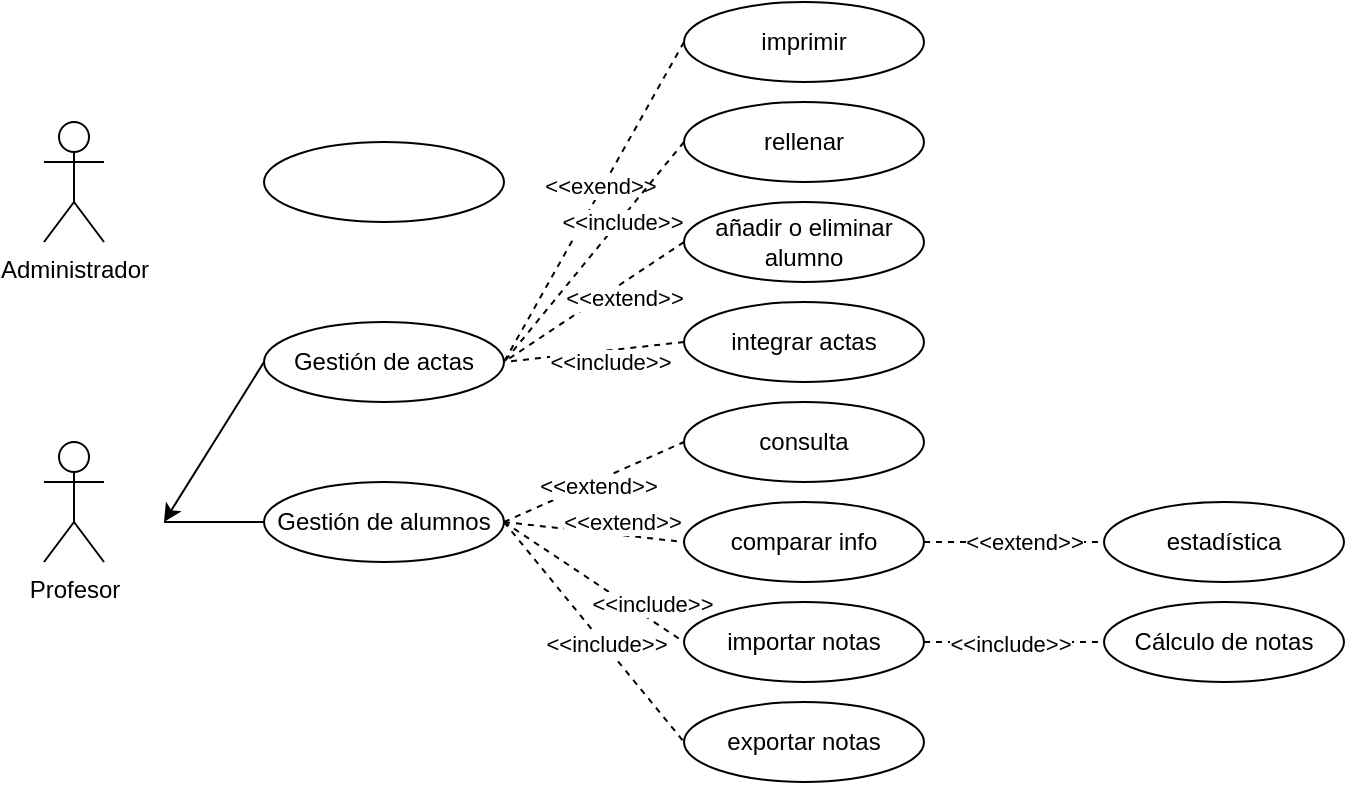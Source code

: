 <mxfile version="22.0.2" type="device">
  <diagram name="Página-1" id="MlmKgRO_-R-VkBH1S4yn">
    <mxGraphModel dx="954" dy="664" grid="1" gridSize="10" guides="1" tooltips="1" connect="1" arrows="1" fold="1" page="1" pageScale="1" pageWidth="827" pageHeight="1169" math="0" shadow="0">
      <root>
        <mxCell id="0" />
        <mxCell id="1" parent="0" />
        <mxCell id="_IBRtPHpo_Xyx2tnpsNW-2" value="Profesor" style="shape=umlActor;verticalLabelPosition=bottom;verticalAlign=top;html=1;outlineConnect=0;" parent="1" vertex="1">
          <mxGeometry x="110" y="220" width="30" height="60" as="geometry" />
        </mxCell>
        <mxCell id="_IBRtPHpo_Xyx2tnpsNW-7" style="rounded=0;orthogonalLoop=1;jettySize=auto;html=1;exitX=0;exitY=0.5;exitDx=0;exitDy=0;endArrow=classic;endFill=1;" parent="1" source="_IBRtPHpo_Xyx2tnpsNW-4" edge="1">
          <mxGeometry relative="1" as="geometry">
            <mxPoint x="170" y="260" as="targetPoint" />
          </mxGeometry>
        </mxCell>
        <mxCell id="_IBRtPHpo_Xyx2tnpsNW-4" value="Gestión de actas" style="ellipse;whiteSpace=wrap;html=1;" parent="1" vertex="1">
          <mxGeometry x="220" y="160" width="120" height="40" as="geometry" />
        </mxCell>
        <mxCell id="_IBRtPHpo_Xyx2tnpsNW-8" style="edgeStyle=none;shape=connector;rounded=0;orthogonalLoop=1;jettySize=auto;html=1;exitX=0;exitY=0.5;exitDx=0;exitDy=0;labelBackgroundColor=default;strokeColor=default;align=center;verticalAlign=middle;fontFamily=Helvetica;fontSize=11;fontColor=default;endArrow=none;endFill=0;" parent="1" source="_IBRtPHpo_Xyx2tnpsNW-5" edge="1">
          <mxGeometry relative="1" as="geometry">
            <mxPoint x="170" y="260" as="targetPoint" />
          </mxGeometry>
        </mxCell>
        <mxCell id="_IBRtPHpo_Xyx2tnpsNW-27" style="edgeStyle=none;shape=connector;rounded=0;orthogonalLoop=1;jettySize=auto;html=1;exitX=1;exitY=0.5;exitDx=0;exitDy=0;entryX=0;entryY=0.5;entryDx=0;entryDy=0;dashed=1;labelBackgroundColor=default;strokeColor=default;align=center;verticalAlign=middle;fontFamily=Helvetica;fontSize=11;fontColor=default;endArrow=none;endFill=0;" parent="1" source="_IBRtPHpo_Xyx2tnpsNW-5" target="_IBRtPHpo_Xyx2tnpsNW-23" edge="1">
          <mxGeometry relative="1" as="geometry" />
        </mxCell>
        <mxCell id="_IBRtPHpo_Xyx2tnpsNW-31" value="&amp;lt;&amp;lt;extend&amp;gt;&amp;gt;" style="edgeLabel;html=1;align=center;verticalAlign=middle;resizable=0;points=[];fontSize=11;fontFamily=Helvetica;fontColor=default;" parent="_IBRtPHpo_Xyx2tnpsNW-27" vertex="1" connectable="0">
          <mxGeometry x="0.029" y="-2" relative="1" as="geometry">
            <mxPoint as="offset" />
          </mxGeometry>
        </mxCell>
        <mxCell id="_IBRtPHpo_Xyx2tnpsNW-28" style="edgeStyle=none;shape=connector;rounded=0;orthogonalLoop=1;jettySize=auto;html=1;exitX=1;exitY=0.5;exitDx=0;exitDy=0;entryX=0;entryY=0.5;entryDx=0;entryDy=0;dashed=1;labelBackgroundColor=default;strokeColor=default;align=center;verticalAlign=middle;fontFamily=Helvetica;fontSize=11;fontColor=default;endArrow=none;endFill=0;" parent="1" source="_IBRtPHpo_Xyx2tnpsNW-5" target="_IBRtPHpo_Xyx2tnpsNW-24" edge="1">
          <mxGeometry relative="1" as="geometry" />
        </mxCell>
        <mxCell id="_IBRtPHpo_Xyx2tnpsNW-32" value="&amp;lt;&amp;lt;extend&amp;gt;&amp;gt;" style="edgeLabel;html=1;align=center;verticalAlign=middle;resizable=0;points=[];fontSize=11;fontFamily=Helvetica;fontColor=default;" parent="_IBRtPHpo_Xyx2tnpsNW-28" vertex="1" connectable="0">
          <mxGeometry x="-0.083" y="-2" relative="1" as="geometry">
            <mxPoint x="18" y="-7" as="offset" />
          </mxGeometry>
        </mxCell>
        <mxCell id="_IBRtPHpo_Xyx2tnpsNW-29" style="edgeStyle=none;shape=connector;rounded=0;orthogonalLoop=1;jettySize=auto;html=1;exitX=1;exitY=0.5;exitDx=0;exitDy=0;entryX=0;entryY=0.5;entryDx=0;entryDy=0;dashed=1;labelBackgroundColor=default;strokeColor=default;align=center;verticalAlign=middle;fontFamily=Helvetica;fontSize=11;fontColor=default;endArrow=none;endFill=0;" parent="1" source="_IBRtPHpo_Xyx2tnpsNW-5" target="_IBRtPHpo_Xyx2tnpsNW-25" edge="1">
          <mxGeometry relative="1" as="geometry" />
        </mxCell>
        <mxCell id="_IBRtPHpo_Xyx2tnpsNW-33" value="&amp;lt;&amp;lt;include&amp;gt;&amp;gt;" style="edgeLabel;html=1;align=center;verticalAlign=middle;resizable=0;points=[];fontSize=11;fontFamily=Helvetica;fontColor=default;" parent="_IBRtPHpo_Xyx2tnpsNW-29" vertex="1" connectable="0">
          <mxGeometry x="-0.067" y="4" relative="1" as="geometry">
            <mxPoint x="30" y="16" as="offset" />
          </mxGeometry>
        </mxCell>
        <mxCell id="_IBRtPHpo_Xyx2tnpsNW-30" style="edgeStyle=none;shape=connector;rounded=0;orthogonalLoop=1;jettySize=auto;html=1;exitX=1;exitY=0.5;exitDx=0;exitDy=0;entryX=0;entryY=0.5;entryDx=0;entryDy=0;dashed=1;labelBackgroundColor=default;strokeColor=default;align=center;verticalAlign=middle;fontFamily=Helvetica;fontSize=11;fontColor=default;endArrow=none;endFill=0;" parent="1" source="_IBRtPHpo_Xyx2tnpsNW-5" target="_IBRtPHpo_Xyx2tnpsNW-26" edge="1">
          <mxGeometry relative="1" as="geometry" />
        </mxCell>
        <mxCell id="_IBRtPHpo_Xyx2tnpsNW-34" value="&amp;lt;&amp;lt;include&amp;gt;&amp;gt;" style="edgeLabel;html=1;align=center;verticalAlign=middle;resizable=0;points=[];fontSize=11;fontFamily=Helvetica;fontColor=default;" parent="_IBRtPHpo_Xyx2tnpsNW-30" vertex="1" connectable="0">
          <mxGeometry x="0.119" y="1" relative="1" as="geometry">
            <mxPoint as="offset" />
          </mxGeometry>
        </mxCell>
        <mxCell id="_IBRtPHpo_Xyx2tnpsNW-5" value="Gestión de alumnos" style="ellipse;whiteSpace=wrap;html=1;" parent="1" vertex="1">
          <mxGeometry x="220" y="240" width="120" height="40" as="geometry" />
        </mxCell>
        <mxCell id="_IBRtPHpo_Xyx2tnpsNW-6" value="Cálculo de notas" style="ellipse;whiteSpace=wrap;html=1;" parent="1" vertex="1">
          <mxGeometry x="640" y="300" width="120" height="40" as="geometry" />
        </mxCell>
        <mxCell id="_IBRtPHpo_Xyx2tnpsNW-15" style="edgeStyle=none;shape=connector;rounded=0;orthogonalLoop=1;jettySize=auto;html=1;exitX=0;exitY=0.5;exitDx=0;exitDy=0;entryX=1;entryY=0.5;entryDx=0;entryDy=0;labelBackgroundColor=default;strokeColor=default;align=center;verticalAlign=middle;fontFamily=Helvetica;fontSize=11;fontColor=default;endArrow=none;endFill=0;dashed=1;" parent="1" source="_IBRtPHpo_Xyx2tnpsNW-11" target="_IBRtPHpo_Xyx2tnpsNW-4" edge="1">
          <mxGeometry relative="1" as="geometry" />
        </mxCell>
        <mxCell id="_IBRtPHpo_Xyx2tnpsNW-19" value="&amp;lt;&amp;lt;exend&amp;gt;&amp;gt;" style="edgeLabel;html=1;align=center;verticalAlign=middle;resizable=0;points=[];fontSize=11;fontFamily=Helvetica;fontColor=default;" parent="_IBRtPHpo_Xyx2tnpsNW-15" vertex="1" connectable="0">
          <mxGeometry x="-0.092" y="-2" relative="1" as="geometry">
            <mxPoint as="offset" />
          </mxGeometry>
        </mxCell>
        <mxCell id="_IBRtPHpo_Xyx2tnpsNW-11" value="imprimir" style="ellipse;whiteSpace=wrap;html=1;" parent="1" vertex="1">
          <mxGeometry x="430" width="120" height="40" as="geometry" />
        </mxCell>
        <mxCell id="_IBRtPHpo_Xyx2tnpsNW-16" style="edgeStyle=none;shape=connector;rounded=0;orthogonalLoop=1;jettySize=auto;html=1;exitX=0;exitY=0.5;exitDx=0;exitDy=0;entryX=1;entryY=0.5;entryDx=0;entryDy=0;dashed=1;labelBackgroundColor=default;strokeColor=default;align=center;verticalAlign=middle;fontFamily=Helvetica;fontSize=11;fontColor=default;endArrow=none;endFill=0;" parent="1" source="_IBRtPHpo_Xyx2tnpsNW-12" target="_IBRtPHpo_Xyx2tnpsNW-4" edge="1">
          <mxGeometry relative="1" as="geometry" />
        </mxCell>
        <mxCell id="_IBRtPHpo_Xyx2tnpsNW-20" value="&amp;lt;&amp;lt;include&amp;gt;&amp;gt;" style="edgeLabel;html=1;align=center;verticalAlign=middle;resizable=0;points=[];fontSize=11;fontFamily=Helvetica;fontColor=default;" parent="_IBRtPHpo_Xyx2tnpsNW-16" vertex="1" connectable="0">
          <mxGeometry x="0.187" y="-2" relative="1" as="geometry">
            <mxPoint x="24" y="-24" as="offset" />
          </mxGeometry>
        </mxCell>
        <mxCell id="_IBRtPHpo_Xyx2tnpsNW-12" value="rellenar" style="ellipse;whiteSpace=wrap;html=1;" parent="1" vertex="1">
          <mxGeometry x="430" y="50" width="120" height="40" as="geometry" />
        </mxCell>
        <mxCell id="_IBRtPHpo_Xyx2tnpsNW-17" style="edgeStyle=none;shape=connector;rounded=0;orthogonalLoop=1;jettySize=auto;html=1;exitX=0;exitY=0.5;exitDx=0;exitDy=0;entryX=1;entryY=0.5;entryDx=0;entryDy=0;dashed=1;labelBackgroundColor=default;strokeColor=default;align=center;verticalAlign=middle;fontFamily=Helvetica;fontSize=11;fontColor=default;endArrow=none;endFill=0;" parent="1" source="_IBRtPHpo_Xyx2tnpsNW-13" target="_IBRtPHpo_Xyx2tnpsNW-4" edge="1">
          <mxGeometry relative="1" as="geometry" />
        </mxCell>
        <mxCell id="_IBRtPHpo_Xyx2tnpsNW-21" value="&amp;lt;&amp;lt;extend&amp;gt;&amp;gt;" style="edgeLabel;html=1;align=center;verticalAlign=middle;resizable=0;points=[];fontSize=11;fontFamily=Helvetica;fontColor=default;" parent="_IBRtPHpo_Xyx2tnpsNW-17" vertex="1" connectable="0">
          <mxGeometry x="-0.089" relative="1" as="geometry">
            <mxPoint x="11" as="offset" />
          </mxGeometry>
        </mxCell>
        <mxCell id="_IBRtPHpo_Xyx2tnpsNW-13" value="añadir o eliminar alumno" style="ellipse;whiteSpace=wrap;html=1;" parent="1" vertex="1">
          <mxGeometry x="430" y="100" width="120" height="40" as="geometry" />
        </mxCell>
        <mxCell id="_IBRtPHpo_Xyx2tnpsNW-18" style="edgeStyle=none;shape=connector;rounded=0;orthogonalLoop=1;jettySize=auto;html=1;exitX=0;exitY=0.5;exitDx=0;exitDy=0;entryX=1;entryY=0.5;entryDx=0;entryDy=0;dashed=1;labelBackgroundColor=default;strokeColor=default;align=center;verticalAlign=middle;fontFamily=Helvetica;fontSize=11;fontColor=default;endArrow=none;endFill=0;" parent="1" source="_IBRtPHpo_Xyx2tnpsNW-14" target="_IBRtPHpo_Xyx2tnpsNW-4" edge="1">
          <mxGeometry relative="1" as="geometry" />
        </mxCell>
        <mxCell id="_IBRtPHpo_Xyx2tnpsNW-22" value="&amp;lt;&amp;lt;include&amp;gt;&amp;gt;" style="edgeLabel;html=1;align=center;verticalAlign=middle;resizable=0;points=[];fontSize=11;fontFamily=Helvetica;fontColor=default;" parent="_IBRtPHpo_Xyx2tnpsNW-18" vertex="1" connectable="0">
          <mxGeometry x="0.02" y="3" relative="1" as="geometry">
            <mxPoint x="8" y="2" as="offset" />
          </mxGeometry>
        </mxCell>
        <mxCell id="_IBRtPHpo_Xyx2tnpsNW-14" value="integrar actas" style="ellipse;whiteSpace=wrap;html=1;" parent="1" vertex="1">
          <mxGeometry x="430" y="150" width="120" height="40" as="geometry" />
        </mxCell>
        <mxCell id="_IBRtPHpo_Xyx2tnpsNW-23" value="consulta" style="ellipse;whiteSpace=wrap;html=1;" parent="1" vertex="1">
          <mxGeometry x="430" y="200" width="120" height="40" as="geometry" />
        </mxCell>
        <mxCell id="_IBRtPHpo_Xyx2tnpsNW-36" style="edgeStyle=none;shape=connector;rounded=0;orthogonalLoop=1;jettySize=auto;html=1;exitX=1;exitY=0.5;exitDx=0;exitDy=0;entryX=0;entryY=0.5;entryDx=0;entryDy=0;dashed=1;labelBackgroundColor=default;strokeColor=default;align=center;verticalAlign=middle;fontFamily=Helvetica;fontSize=11;fontColor=default;endArrow=none;endFill=0;" parent="1" source="_IBRtPHpo_Xyx2tnpsNW-24" target="_IBRtPHpo_Xyx2tnpsNW-35" edge="1">
          <mxGeometry relative="1" as="geometry" />
        </mxCell>
        <mxCell id="_IBRtPHpo_Xyx2tnpsNW-37" value="&amp;lt;&amp;lt;extend&amp;gt;&amp;gt;" style="edgeLabel;html=1;align=center;verticalAlign=middle;resizable=0;points=[];fontSize=11;fontFamily=Helvetica;fontColor=default;" parent="_IBRtPHpo_Xyx2tnpsNW-36" vertex="1" connectable="0">
          <mxGeometry x="-0.356" y="-2" relative="1" as="geometry">
            <mxPoint x="21" y="-2" as="offset" />
          </mxGeometry>
        </mxCell>
        <mxCell id="_IBRtPHpo_Xyx2tnpsNW-24" value="comparar info" style="ellipse;whiteSpace=wrap;html=1;" parent="1" vertex="1">
          <mxGeometry x="430" y="250" width="120" height="40" as="geometry" />
        </mxCell>
        <mxCell id="HFJx1jJKFT58m3Q4K77X-1" style="rounded=0;orthogonalLoop=1;jettySize=auto;html=1;exitX=1;exitY=0.5;exitDx=0;exitDy=0;entryX=0;entryY=0.5;entryDx=0;entryDy=0;endArrow=none;endFill=0;dashed=1;" edge="1" parent="1" source="_IBRtPHpo_Xyx2tnpsNW-25" target="_IBRtPHpo_Xyx2tnpsNW-6">
          <mxGeometry relative="1" as="geometry" />
        </mxCell>
        <mxCell id="HFJx1jJKFT58m3Q4K77X-2" value="&amp;lt;&amp;lt;include&amp;gt;&amp;gt;" style="edgeLabel;html=1;align=center;verticalAlign=middle;resizable=0;points=[];fontSize=11;fontFamily=Helvetica;fontColor=default;" vertex="1" connectable="0" parent="HFJx1jJKFT58m3Q4K77X-1">
          <mxGeometry x="-0.044" y="-1" relative="1" as="geometry">
            <mxPoint as="offset" />
          </mxGeometry>
        </mxCell>
        <mxCell id="_IBRtPHpo_Xyx2tnpsNW-25" value="importar notas" style="ellipse;whiteSpace=wrap;html=1;" parent="1" vertex="1">
          <mxGeometry x="430" y="300" width="120" height="40" as="geometry" />
        </mxCell>
        <mxCell id="_IBRtPHpo_Xyx2tnpsNW-26" value="exportar notas" style="ellipse;whiteSpace=wrap;html=1;" parent="1" vertex="1">
          <mxGeometry x="430" y="350" width="120" height="40" as="geometry" />
        </mxCell>
        <mxCell id="_IBRtPHpo_Xyx2tnpsNW-35" value="estadística" style="ellipse;whiteSpace=wrap;html=1;" parent="1" vertex="1">
          <mxGeometry x="640" y="250" width="120" height="40" as="geometry" />
        </mxCell>
        <mxCell id="_IBRtPHpo_Xyx2tnpsNW-38" value="Administrador" style="shape=umlActor;verticalLabelPosition=bottom;verticalAlign=top;html=1;outlineConnect=0;" parent="1" vertex="1">
          <mxGeometry x="110" y="60" width="30" height="60" as="geometry" />
        </mxCell>
        <mxCell id="_IBRtPHpo_Xyx2tnpsNW-39" value="" style="ellipse;whiteSpace=wrap;html=1;fontFamily=Helvetica;fontSize=11;fontColor=default;" parent="1" vertex="1">
          <mxGeometry x="220" y="70" width="120" height="40" as="geometry" />
        </mxCell>
      </root>
    </mxGraphModel>
  </diagram>
</mxfile>
